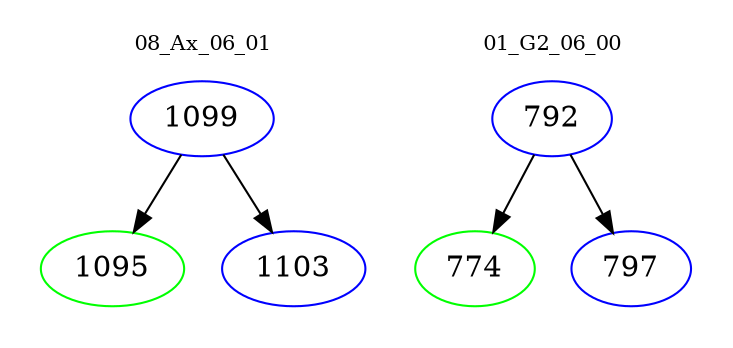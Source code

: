 digraph{
subgraph cluster_0 {
color = white
label = "08_Ax_06_01";
fontsize=10;
T0_1099 [label="1099", color="blue"]
T0_1099 -> T0_1095 [color="black"]
T0_1095 [label="1095", color="green"]
T0_1099 -> T0_1103 [color="black"]
T0_1103 [label="1103", color="blue"]
}
subgraph cluster_1 {
color = white
label = "01_G2_06_00";
fontsize=10;
T1_792 [label="792", color="blue"]
T1_792 -> T1_774 [color="black"]
T1_774 [label="774", color="green"]
T1_792 -> T1_797 [color="black"]
T1_797 [label="797", color="blue"]
}
}
